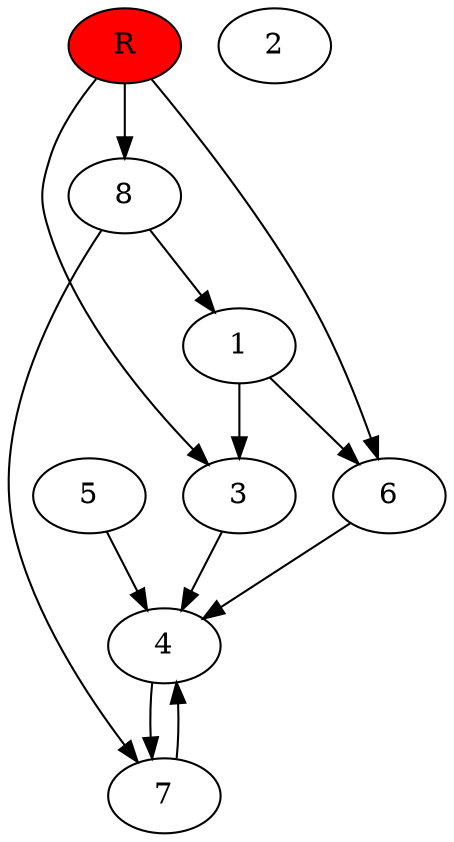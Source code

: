 digraph prb10462 {
	1
	2
	3
	4
	5
	6
	7
	8
	R [fillcolor="#ff0000" style=filled]
	1 -> 3
	1 -> 6
	3 -> 4
	4 -> 7
	5 -> 4
	6 -> 4
	7 -> 4
	8 -> 1
	8 -> 7
	R -> 3
	R -> 6
	R -> 8
}
